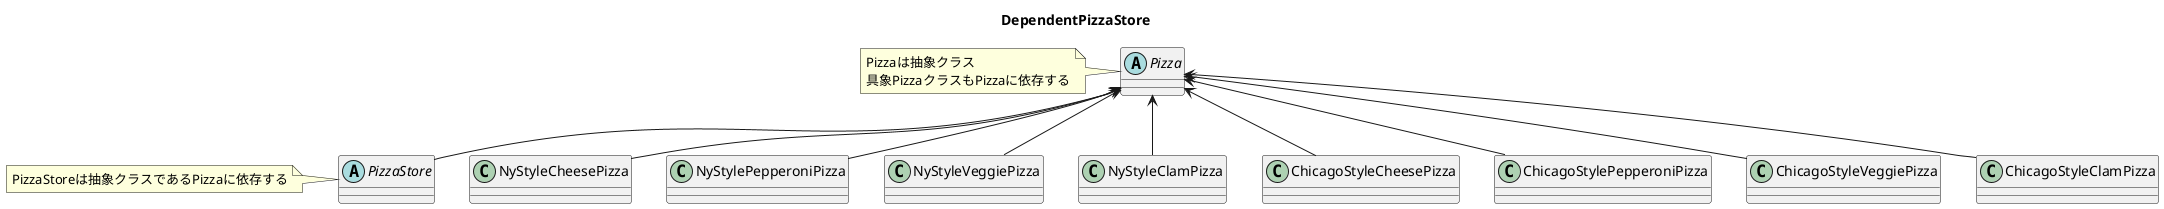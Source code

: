 @startuml

title DependentPizzaStore

abstract PizzaStore
note left
PizzaStoreは抽象クラスであるPizzaに依存する
end note
abstract Pizza
note left
Pizzaは抽象クラス
具象PizzaクラスもPizzaに依存する
end note
class NyStyleCheesePizza
class NyStylePepperoniPizza
class NyStyleVeggiePizza
class NyStyleClamPizza
class ChicagoStyleCheesePizza
class ChicagoStylePepperoniPizza
class ChicagoStyleVeggiePizza
class ChicagoStyleClamPizza

Pizza <-down- PizzaStore
Pizza <-- NyStyleCheesePizza
Pizza <-- NyStylePepperoniPizza
Pizza <-- NyStyleVeggiePizza
Pizza <-- NyStyleClamPizza
Pizza <-- ChicagoStyleCheesePizza
Pizza <-- ChicagoStylePepperoniPizza
Pizza <-- ChicagoStyleVeggiePizza
Pizza <-- ChicagoStyleClamPizza

@enduml